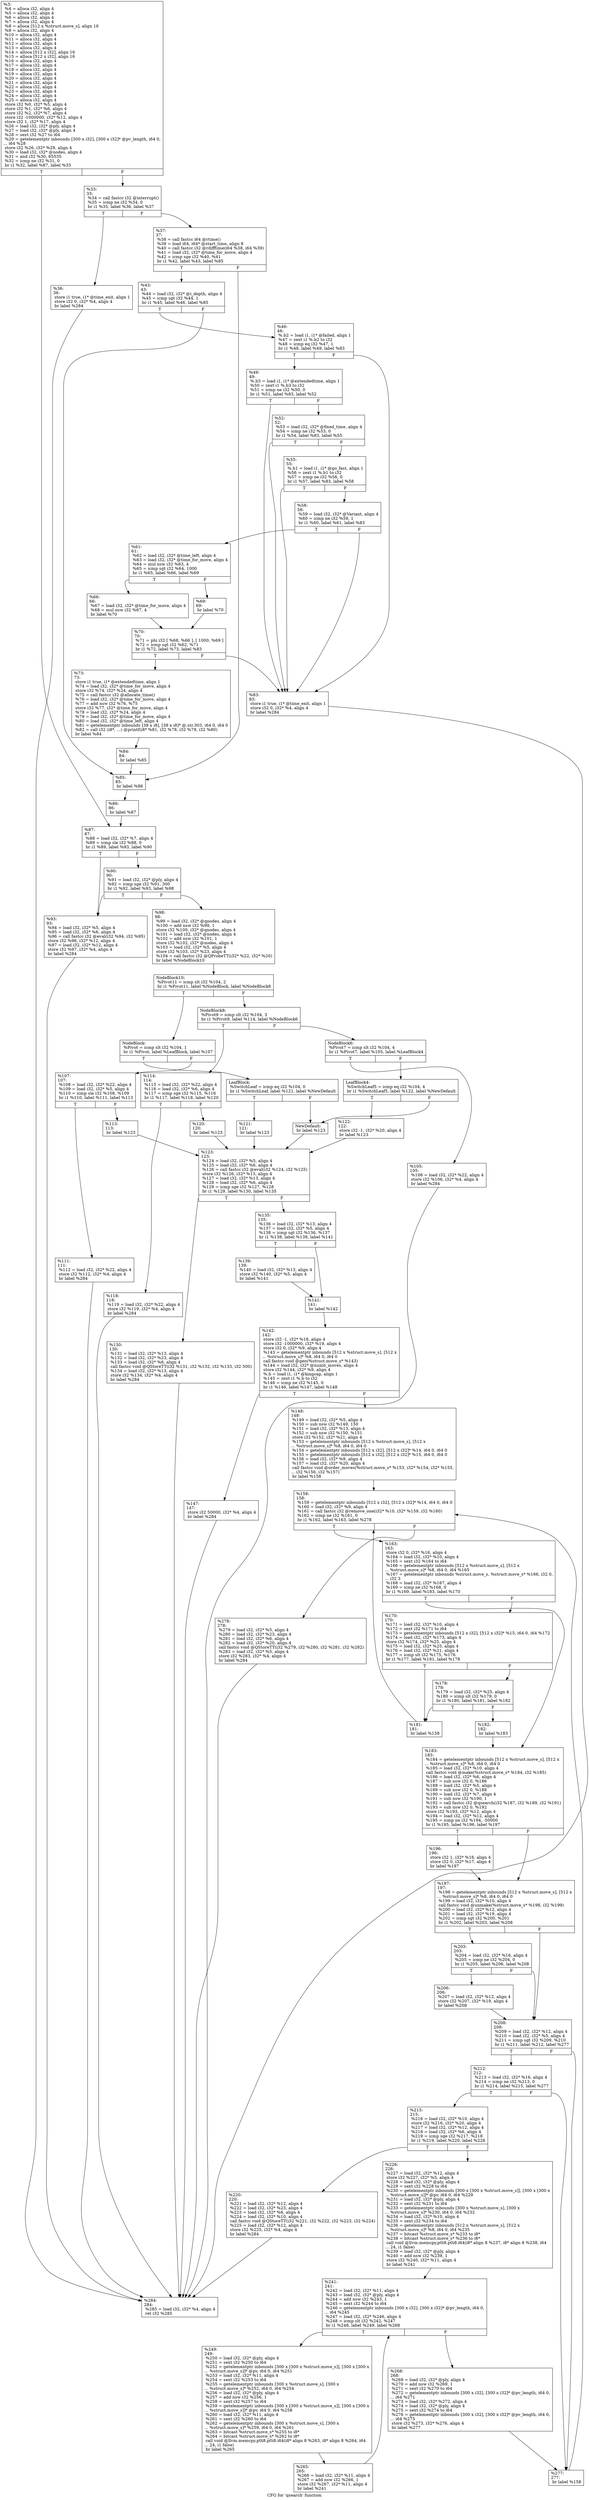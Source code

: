 digraph "CFG for 'qsearch' function" {
	label="CFG for 'qsearch' function";

	Node0x26f9700 [shape=record,label="{%3:\l  %4 = alloca i32, align 4\l  %5 = alloca i32, align 4\l  %6 = alloca i32, align 4\l  %7 = alloca i32, align 4\l  %8 = alloca [512 x %struct.move_s], align 16\l  %9 = alloca i32, align 4\l  %10 = alloca i32, align 4\l  %11 = alloca i32, align 4\l  %12 = alloca i32, align 4\l  %13 = alloca i32, align 4\l  %14 = alloca [512 x i32], align 16\l  %15 = alloca [512 x i32], align 16\l  %16 = alloca i32, align 4\l  %17 = alloca i32, align 4\l  %18 = alloca i32, align 4\l  %19 = alloca i32, align 4\l  %20 = alloca i32, align 4\l  %21 = alloca i32, align 4\l  %22 = alloca i32, align 4\l  %23 = alloca i32, align 4\l  %24 = alloca i32, align 4\l  %25 = alloca i32, align 4\l  store i32 %0, i32* %5, align 4\l  store i32 %1, i32* %6, align 4\l  store i32 %2, i32* %7, align 4\l  store i32 -1000000, i32* %12, align 4\l  store i32 1, i32* %17, align 4\l  %26 = load i32, i32* @ply, align 4\l  %27 = load i32, i32* @ply, align 4\l  %28 = sext i32 %27 to i64\l  %29 = getelementptr inbounds [300 x i32], [300 x i32]* @pv_length, i64 0,\l... i64 %28\l  store i32 %26, i32* %29, align 4\l  %30 = load i32, i32* @nodes, align 4\l  %31 = and i32 %30, 65535\l  %32 = icmp ne i32 %31, 0\l  br i1 %32, label %87, label %33\l|{<s0>T|<s1>F}}"];
	Node0x26f9700:s0 -> Node0x2716ea0;
	Node0x26f9700:s1 -> Node0x2716900;
	Node0x2716900 [shape=record,label="{%33:\l33:                                               \l  %34 = call fastcc i32 @interrupt()\l  %35 = icmp ne i32 %34, 0\l  br i1 %35, label %36, label %37\l|{<s0>T|<s1>F}}"];
	Node0x2716900:s0 -> Node0x2716950;
	Node0x2716900:s1 -> Node0x27169a0;
	Node0x2716950 [shape=record,label="{%36:\l36:                                               \l  store i1 true, i1* @time_exit, align 1\l  store i32 0, i32* %4, align 4\l  br label %284\l}"];
	Node0x2716950 -> Node0x2717e40;
	Node0x27169a0 [shape=record,label="{%37:\l37:                                               \l  %38 = call fastcc i64 @rtime()\l  %39 = load i64, i64* @start_time, align 8\l  %40 = call fastcc i32 @rdifftime(i64 %38, i64 %39)\l  %41 = load i32, i32* @time_for_move, align 4\l  %42 = icmp sge i32 %40, %41\l  br i1 %42, label %43, label %85\l|{<s0>T|<s1>F}}"];
	Node0x27169a0:s0 -> Node0x27169f0;
	Node0x27169a0:s1 -> Node0x2716e00;
	Node0x27169f0 [shape=record,label="{%43:\l43:                                               \l  %44 = load i32, i32* @i_depth, align 4\l  %45 = icmp sgt i32 %44, 1\l  br i1 %45, label %46, label %85\l|{<s0>T|<s1>F}}"];
	Node0x27169f0:s0 -> Node0x2716a40;
	Node0x27169f0:s1 -> Node0x2716e00;
	Node0x2716a40 [shape=record,label="{%46:\l46:                                               \l  %.b2 = load i1, i1* @failed, align 1\l  %47 = zext i1 %.b2 to i32\l  %48 = icmp eq i32 %47, 1\l  br i1 %48, label %49, label %83\l|{<s0>T|<s1>F}}"];
	Node0x2716a40:s0 -> Node0x2716a90;
	Node0x2716a40:s1 -> Node0x2716d60;
	Node0x2716a90 [shape=record,label="{%49:\l49:                                               \l  %.b3 = load i1, i1* @extendedtime, align 1\l  %50 = zext i1 %.b3 to i32\l  %51 = icmp ne i32 %50, 0\l  br i1 %51, label %83, label %52\l|{<s0>T|<s1>F}}"];
	Node0x2716a90:s0 -> Node0x2716d60;
	Node0x2716a90:s1 -> Node0x2716ae0;
	Node0x2716ae0 [shape=record,label="{%52:\l52:                                               \l  %53 = load i32, i32* @fixed_time, align 4\l  %54 = icmp ne i32 %53, 0\l  br i1 %54, label %83, label %55\l|{<s0>T|<s1>F}}"];
	Node0x2716ae0:s0 -> Node0x2716d60;
	Node0x2716ae0:s1 -> Node0x2716b30;
	Node0x2716b30 [shape=record,label="{%55:\l55:                                               \l  %.b1 = load i1, i1* @go_fast, align 1\l  %56 = zext i1 %.b1 to i32\l  %57 = icmp ne i32 %56, 0\l  br i1 %57, label %83, label %58\l|{<s0>T|<s1>F}}"];
	Node0x2716b30:s0 -> Node0x2716d60;
	Node0x2716b30:s1 -> Node0x2716b80;
	Node0x2716b80 [shape=record,label="{%58:\l58:                                               \l  %59 = load i32, i32* @Variant, align 4\l  %60 = icmp ne i32 %59, 1\l  br i1 %60, label %61, label %83\l|{<s0>T|<s1>F}}"];
	Node0x2716b80:s0 -> Node0x2716bd0;
	Node0x2716b80:s1 -> Node0x2716d60;
	Node0x2716bd0 [shape=record,label="{%61:\l61:                                               \l  %62 = load i32, i32* @time_left, align 4\l  %63 = load i32, i32* @time_for_move, align 4\l  %64 = mul nsw i32 %63, 4\l  %65 = icmp sgt i32 %64, 1000\l  br i1 %65, label %66, label %69\l|{<s0>T|<s1>F}}"];
	Node0x2716bd0:s0 -> Node0x2716c20;
	Node0x2716bd0:s1 -> Node0x2716c70;
	Node0x2716c20 [shape=record,label="{%66:\l66:                                               \l  %67 = load i32, i32* @time_for_move, align 4\l  %68 = mul nsw i32 %67, 4\l  br label %70\l}"];
	Node0x2716c20 -> Node0x2716cc0;
	Node0x2716c70 [shape=record,label="{%69:\l69:                                               \l  br label %70\l}"];
	Node0x2716c70 -> Node0x2716cc0;
	Node0x2716cc0 [shape=record,label="{%70:\l70:                                               \l  %71 = phi i32 [ %68, %66 ], [ 1000, %69 ]\l  %72 = icmp sgt i32 %62, %71\l  br i1 %72, label %73, label %83\l|{<s0>T|<s1>F}}"];
	Node0x2716cc0:s0 -> Node0x2716d10;
	Node0x2716cc0:s1 -> Node0x2716d60;
	Node0x2716d10 [shape=record,label="{%73:\l73:                                               \l  store i1 true, i1* @extendedtime, align 1\l  %74 = load i32, i32* @time_for_move, align 4\l  store i32 %74, i32* %24, align 4\l  %75 = call fastcc i32 @allocate_time()\l  %76 = load i32, i32* @time_for_move, align 4\l  %77 = add nsw i32 %76, %75\l  store i32 %77, i32* @time_for_move, align 4\l  %78 = load i32, i32* %24, align 4\l  %79 = load i32, i32* @time_for_move, align 4\l  %80 = load i32, i32* @time_left, align 4\l  %81 = getelementptr inbounds [38 x i8], [38 x i8]* @.str.303, i64 0, i64 0\l  %82 = call i32 (i8*, ...) @printf(i8* %81, i32 %78, i32 %79, i32 %80)\l  br label %84\l}"];
	Node0x2716d10 -> Node0x2716db0;
	Node0x2716d60 [shape=record,label="{%83:\l83:                                               \l  store i1 true, i1* @time_exit, align 1\l  store i32 0, i32* %4, align 4\l  br label %284\l}"];
	Node0x2716d60 -> Node0x2717e40;
	Node0x2716db0 [shape=record,label="{%84:\l84:                                               \l  br label %85\l}"];
	Node0x2716db0 -> Node0x2716e00;
	Node0x2716e00 [shape=record,label="{%85:\l85:                                               \l  br label %86\l}"];
	Node0x2716e00 -> Node0x2716e50;
	Node0x2716e50 [shape=record,label="{%86:\l86:                                               \l  br label %87\l}"];
	Node0x2716e50 -> Node0x2716ea0;
	Node0x2716ea0 [shape=record,label="{%87:\l87:                                               \l  %88 = load i32, i32* %7, align 4\l  %89 = icmp sle i32 %88, 0\l  br i1 %89, label %93, label %90\l|{<s0>T|<s1>F}}"];
	Node0x2716ea0:s0 -> Node0x2716f40;
	Node0x2716ea0:s1 -> Node0x2716ef0;
	Node0x2716ef0 [shape=record,label="{%90:\l90:                                               \l  %91 = load i32, i32* @ply, align 4\l  %92 = icmp sge i32 %91, 300\l  br i1 %92, label %93, label %98\l|{<s0>T|<s1>F}}"];
	Node0x2716ef0:s0 -> Node0x2716f40;
	Node0x2716ef0:s1 -> Node0x2716f90;
	Node0x2716f40 [shape=record,label="{%93:\l93:                                               \l  %94 = load i32, i32* %5, align 4\l  %95 = load i32, i32* %6, align 4\l  %96 = call fastcc i32 @eval(i32 %94, i32 %95)\l  store i32 %96, i32* %12, align 4\l  %97 = load i32, i32* %12, align 4\l  store i32 %97, i32* %4, align 4\l  br label %284\l}"];
	Node0x2716f40 -> Node0x2717e40;
	Node0x2716f90 [shape=record,label="{%98:\l98:                                               \l  %99 = load i32, i32* @qnodes, align 4\l  %100 = add nsw i32 %99, 1\l  store i32 %100, i32* @qnodes, align 4\l  %101 = load i32, i32* @nodes, align 4\l  %102 = add nsw i32 %101, 1\l  store i32 %102, i32* @nodes, align 4\l  %103 = load i32, i32* %5, align 4\l  store i32 %103, i32* %23, align 4\l  %104 = call fastcc i32 @QProbeTT(i32* %22, i32* %20)\l  br label %NodeBlock10\l}"];
	Node0x2716f90 -> Node0x2716fe0;
	Node0x2716fe0 [shape=record,label="{NodeBlock10:                                      \l  %Pivot11 = icmp slt i32 %104, 2\l  br i1 %Pivot11, label %NodeBlock, label %NodeBlock8\l|{<s0>T|<s1>F}}"];
	Node0x2716fe0:s0 -> Node0x2717120;
	Node0x2716fe0:s1 -> Node0x2717030;
	Node0x2717030 [shape=record,label="{NodeBlock8:                                       \l  %Pivot9 = icmp slt i32 %104, 3\l  br i1 %Pivot9, label %114, label %NodeBlock6\l|{<s0>T|<s1>F}}"];
	Node0x2717030:s0 -> Node0x2717300;
	Node0x2717030:s1 -> Node0x2717080;
	Node0x2717080 [shape=record,label="{NodeBlock6:                                       \l  %Pivot7 = icmp slt i32 %104, 4\l  br i1 %Pivot7, label %105, label %LeafBlock4\l|{<s0>T|<s1>F}}"];
	Node0x2717080:s0 -> Node0x27171c0;
	Node0x2717080:s1 -> Node0x27170d0;
	Node0x27170d0 [shape=record,label="{LeafBlock4:                                       \l  %SwitchLeaf5 = icmp eq i32 %104, 4\l  br i1 %SwitchLeaf5, label %122, label %NewDefault\l|{<s0>T|<s1>F}}"];
	Node0x27170d0:s0 -> Node0x2717440;
	Node0x27170d0:s1 -> Node0x2717490;
	Node0x2717120 [shape=record,label="{NodeBlock:                                        \l  %Pivot = icmp slt i32 %104, 1\l  br i1 %Pivot, label %LeafBlock, label %107\l|{<s0>T|<s1>F}}"];
	Node0x2717120:s0 -> Node0x2717170;
	Node0x2717120:s1 -> Node0x2717210;
	Node0x2717170 [shape=record,label="{LeafBlock:                                        \l  %SwitchLeaf = icmp eq i32 %104, 0\l  br i1 %SwitchLeaf, label %121, label %NewDefault\l|{<s0>T|<s1>F}}"];
	Node0x2717170:s0 -> Node0x27173f0;
	Node0x2717170:s1 -> Node0x2717490;
	Node0x27171c0 [shape=record,label="{%105:\l105:                                              \l  %106 = load i32, i32* %22, align 4\l  store i32 %106, i32* %4, align 4\l  br label %284\l}"];
	Node0x27171c0 -> Node0x2717e40;
	Node0x2717210 [shape=record,label="{%107:\l107:                                              \l  %108 = load i32, i32* %22, align 4\l  %109 = load i32, i32* %5, align 4\l  %110 = icmp sle i32 %108, %109\l  br i1 %110, label %111, label %113\l|{<s0>T|<s1>F}}"];
	Node0x2717210:s0 -> Node0x2717260;
	Node0x2717210:s1 -> Node0x27172b0;
	Node0x2717260 [shape=record,label="{%111:\l111:                                              \l  %112 = load i32, i32* %22, align 4\l  store i32 %112, i32* %4, align 4\l  br label %284\l}"];
	Node0x2717260 -> Node0x2717e40;
	Node0x27172b0 [shape=record,label="{%113:\l113:                                              \l  br label %123\l}"];
	Node0x27172b0 -> Node0x27174e0;
	Node0x2717300 [shape=record,label="{%114:\l114:                                              \l  %115 = load i32, i32* %22, align 4\l  %116 = load i32, i32* %6, align 4\l  %117 = icmp sge i32 %115, %116\l  br i1 %117, label %118, label %120\l|{<s0>T|<s1>F}}"];
	Node0x2717300:s0 -> Node0x2717350;
	Node0x2717300:s1 -> Node0x27173a0;
	Node0x2717350 [shape=record,label="{%118:\l118:                                              \l  %119 = load i32, i32* %22, align 4\l  store i32 %119, i32* %4, align 4\l  br label %284\l}"];
	Node0x2717350 -> Node0x2717e40;
	Node0x27173a0 [shape=record,label="{%120:\l120:                                              \l  br label %123\l}"];
	Node0x27173a0 -> Node0x27174e0;
	Node0x27173f0 [shape=record,label="{%121:\l121:                                              \l  br label %123\l}"];
	Node0x27173f0 -> Node0x27174e0;
	Node0x2717440 [shape=record,label="{%122:\l122:                                              \l  store i32 -1, i32* %20, align 4\l  br label %123\l}"];
	Node0x2717440 -> Node0x27174e0;
	Node0x2717490 [shape=record,label="{NewDefault:                                       \l  br label %123\l}"];
	Node0x2717490 -> Node0x27174e0;
	Node0x27174e0 [shape=record,label="{%123:\l123:                                              \l  %124 = load i32, i32* %5, align 4\l  %125 = load i32, i32* %6, align 4\l  %126 = call fastcc i32 @eval(i32 %124, i32 %125)\l  store i32 %126, i32* %13, align 4\l  %127 = load i32, i32* %13, align 4\l  %128 = load i32, i32* %6, align 4\l  %129 = icmp sge i32 %127, %128\l  br i1 %129, label %130, label %135\l|{<s0>T|<s1>F}}"];
	Node0x27174e0:s0 -> Node0x2717530;
	Node0x27174e0:s1 -> Node0x2717580;
	Node0x2717530 [shape=record,label="{%130:\l130:                                              \l  %131 = load i32, i32* %13, align 4\l  %132 = load i32, i32* %23, align 4\l  %133 = load i32, i32* %6, align 4\l  call fastcc void @QStoreTT(i32 %131, i32 %132, i32 %133, i32 500)\l  %134 = load i32, i32* %13, align 4\l  store i32 %134, i32* %4, align 4\l  br label %284\l}"];
	Node0x2717530 -> Node0x2717e40;
	Node0x2717580 [shape=record,label="{%135:\l135:                                              \l  %136 = load i32, i32* %13, align 4\l  %137 = load i32, i32* %5, align 4\l  %138 = icmp sgt i32 %136, %137\l  br i1 %138, label %139, label %141\l|{<s0>T|<s1>F}}"];
	Node0x2717580:s0 -> Node0x27175d0;
	Node0x2717580:s1 -> Node0x2717620;
	Node0x27175d0 [shape=record,label="{%139:\l139:                                              \l  %140 = load i32, i32* %13, align 4\l  store i32 %140, i32* %5, align 4\l  br label %141\l}"];
	Node0x27175d0 -> Node0x2717620;
	Node0x2717620 [shape=record,label="{%141:\l141:                                              \l  br label %142\l}"];
	Node0x2717620 -> Node0x2717670;
	Node0x2717670 [shape=record,label="{%142:\l142:                                              \l  store i32 -1, i32* %18, align 4\l  store i32 -1000000, i32* %19, align 4\l  store i32 0, i32* %9, align 4\l  %143 = getelementptr inbounds [512 x %struct.move_s], [512 x\l... %struct.move_s]* %8, i64 0, i64 0\l  call fastcc void @gen(%struct.move_s* %143)\l  %144 = load i32, i32* @numb_moves, align 4\l  store i32 %144, i32* %9, align 4\l  %.b = load i1, i1* @kingcap, align 1\l  %145 = zext i1 %.b to i32\l  %146 = icmp ne i32 %145, 0\l  br i1 %146, label %147, label %148\l|{<s0>T|<s1>F}}"];
	Node0x2717670:s0 -> Node0x27176c0;
	Node0x2717670:s1 -> Node0x2717710;
	Node0x27176c0 [shape=record,label="{%147:\l147:                                              \l  store i32 50000, i32* %4, align 4\l  br label %284\l}"];
	Node0x27176c0 -> Node0x2717e40;
	Node0x2717710 [shape=record,label="{%148:\l148:                                              \l  %149 = load i32, i32* %5, align 4\l  %150 = sub nsw i32 %149, 150\l  %151 = load i32, i32* %13, align 4\l  %152 = sub nsw i32 %150, %151\l  store i32 %152, i32* %21, align 4\l  %153 = getelementptr inbounds [512 x %struct.move_s], [512 x\l... %struct.move_s]* %8, i64 0, i64 0\l  %154 = getelementptr inbounds [512 x i32], [512 x i32]* %14, i64 0, i64 0\l  %155 = getelementptr inbounds [512 x i32], [512 x i32]* %15, i64 0, i64 0\l  %156 = load i32, i32* %9, align 4\l  %157 = load i32, i32* %20, align 4\l  call fastcc void @order_moves(%struct.move_s* %153, i32* %154, i32* %155,\l... i32 %156, i32 %157)\l  br label %158\l}"];
	Node0x2717710 -> Node0x2717760;
	Node0x2717760 [shape=record,label="{%158:\l158:                                              \l  %159 = getelementptr inbounds [512 x i32], [512 x i32]* %14, i64 0, i64 0\l  %160 = load i32, i32* %9, align 4\l  %161 = call fastcc i32 @remove_one(i32* %10, i32* %159, i32 %160)\l  %162 = icmp ne i32 %161, 0\l  br i1 %162, label %163, label %278\l|{<s0>T|<s1>F}}"];
	Node0x2717760:s0 -> Node0x27177b0;
	Node0x2717760:s1 -> Node0x2717df0;
	Node0x27177b0 [shape=record,label="{%163:\l163:                                              \l  store i32 0, i32* %16, align 4\l  %164 = load i32, i32* %10, align 4\l  %165 = sext i32 %164 to i64\l  %166 = getelementptr inbounds [512 x %struct.move_s], [512 x\l... %struct.move_s]* %8, i64 0, i64 %165\l  %167 = getelementptr inbounds %struct.move_s, %struct.move_s* %166, i32 0,\l... i32 3\l  %168 = load i32, i32* %167, align 4\l  %169 = icmp ne i32 %168, 0\l  br i1 %169, label %183, label %170\l|{<s0>T|<s1>F}}"];
	Node0x27177b0:s0 -> Node0x2717940;
	Node0x27177b0:s1 -> Node0x2717800;
	Node0x2717800 [shape=record,label="{%170:\l170:                                              \l  %171 = load i32, i32* %10, align 4\l  %172 = sext i32 %171 to i64\l  %173 = getelementptr inbounds [512 x i32], [512 x i32]* %15, i64 0, i64 %172\l  %174 = load i32, i32* %173, align 4\l  store i32 %174, i32* %25, align 4\l  %175 = load i32, i32* %25, align 4\l  %176 = load i32, i32* %21, align 4\l  %177 = icmp slt i32 %175, %176\l  br i1 %177, label %181, label %178\l|{<s0>T|<s1>F}}"];
	Node0x2717800:s0 -> Node0x27178a0;
	Node0x2717800:s1 -> Node0x2717850;
	Node0x2717850 [shape=record,label="{%178:\l178:                                              \l  %179 = load i32, i32* %25, align 4\l  %180 = icmp slt i32 %179, 0\l  br i1 %180, label %181, label %182\l|{<s0>T|<s1>F}}"];
	Node0x2717850:s0 -> Node0x27178a0;
	Node0x2717850:s1 -> Node0x27178f0;
	Node0x27178a0 [shape=record,label="{%181:\l181:                                              \l  br label %158\l}"];
	Node0x27178a0 -> Node0x2717760;
	Node0x27178f0 [shape=record,label="{%182:\l182:                                              \l  br label %183\l}"];
	Node0x27178f0 -> Node0x2717940;
	Node0x2717940 [shape=record,label="{%183:\l183:                                              \l  %184 = getelementptr inbounds [512 x %struct.move_s], [512 x\l... %struct.move_s]* %8, i64 0, i64 0\l  %185 = load i32, i32* %10, align 4\l  call fastcc void @make(%struct.move_s* %184, i32 %185)\l  %186 = load i32, i32* %6, align 4\l  %187 = sub nsw i32 0, %186\l  %188 = load i32, i32* %5, align 4\l  %189 = sub nsw i32 0, %188\l  %190 = load i32, i32* %7, align 4\l  %191 = sub nsw i32 %190, 1\l  %192 = call fastcc i32 @qsearch(i32 %187, i32 %189, i32 %191)\l  %193 = sub nsw i32 0, %192\l  store i32 %193, i32* %12, align 4\l  %194 = load i32, i32* %12, align 4\l  %195 = icmp ne i32 %194, -50000\l  br i1 %195, label %196, label %197\l|{<s0>T|<s1>F}}"];
	Node0x2717940:s0 -> Node0x2717990;
	Node0x2717940:s1 -> Node0x27179e0;
	Node0x2717990 [shape=record,label="{%196:\l196:                                              \l  store i32 1, i32* %16, align 4\l  store i32 0, i32* %17, align 4\l  br label %197\l}"];
	Node0x2717990 -> Node0x27179e0;
	Node0x27179e0 [shape=record,label="{%197:\l197:                                              \l  %198 = getelementptr inbounds [512 x %struct.move_s], [512 x\l... %struct.move_s]* %8, i64 0, i64 0\l  %199 = load i32, i32* %10, align 4\l  call fastcc void @unmake(%struct.move_s* %198, i32 %199)\l  %200 = load i32, i32* %12, align 4\l  %201 = load i32, i32* %19, align 4\l  %202 = icmp sgt i32 %200, %201\l  br i1 %202, label %203, label %208\l|{<s0>T|<s1>F}}"];
	Node0x27179e0:s0 -> Node0x2717a30;
	Node0x27179e0:s1 -> Node0x2717ad0;
	Node0x2717a30 [shape=record,label="{%203:\l203:                                              \l  %204 = load i32, i32* %16, align 4\l  %205 = icmp ne i32 %204, 0\l  br i1 %205, label %206, label %208\l|{<s0>T|<s1>F}}"];
	Node0x2717a30:s0 -> Node0x2717a80;
	Node0x2717a30:s1 -> Node0x2717ad0;
	Node0x2717a80 [shape=record,label="{%206:\l206:                                              \l  %207 = load i32, i32* %12, align 4\l  store i32 %207, i32* %19, align 4\l  br label %208\l}"];
	Node0x2717a80 -> Node0x2717ad0;
	Node0x2717ad0 [shape=record,label="{%208:\l208:                                              \l  %209 = load i32, i32* %12, align 4\l  %210 = load i32, i32* %5, align 4\l  %211 = icmp sgt i32 %209, %210\l  br i1 %211, label %212, label %277\l|{<s0>T|<s1>F}}"];
	Node0x2717ad0:s0 -> Node0x2717b20;
	Node0x2717ad0:s1 -> Node0x2717da0;
	Node0x2717b20 [shape=record,label="{%212:\l212:                                              \l  %213 = load i32, i32* %16, align 4\l  %214 = icmp ne i32 %213, 0\l  br i1 %214, label %215, label %277\l|{<s0>T|<s1>F}}"];
	Node0x2717b20:s0 -> Node0x2717b70;
	Node0x2717b20:s1 -> Node0x2717da0;
	Node0x2717b70 [shape=record,label="{%215:\l215:                                              \l  %216 = load i32, i32* %10, align 4\l  store i32 %216, i32* %20, align 4\l  %217 = load i32, i32* %12, align 4\l  %218 = load i32, i32* %6, align 4\l  %219 = icmp sge i32 %217, %218\l  br i1 %219, label %220, label %226\l|{<s0>T|<s1>F}}"];
	Node0x2717b70:s0 -> Node0x2717bc0;
	Node0x2717b70:s1 -> Node0x2717c10;
	Node0x2717bc0 [shape=record,label="{%220:\l220:                                              \l  %221 = load i32, i32* %12, align 4\l  %222 = load i32, i32* %23, align 4\l  %223 = load i32, i32* %6, align 4\l  %224 = load i32, i32* %10, align 4\l  call fastcc void @QStoreTT(i32 %221, i32 %222, i32 %223, i32 %224)\l  %225 = load i32, i32* %12, align 4\l  store i32 %225, i32* %4, align 4\l  br label %284\l}"];
	Node0x2717bc0 -> Node0x2717e40;
	Node0x2717c10 [shape=record,label="{%226:\l226:                                              \l  %227 = load i32, i32* %12, align 4\l  store i32 %227, i32* %5, align 4\l  %228 = load i32, i32* @ply, align 4\l  %229 = sext i32 %228 to i64\l  %230 = getelementptr inbounds [300 x [300 x %struct.move_s]], [300 x [300 x\l... %struct.move_s]]* @pv, i64 0, i64 %229\l  %231 = load i32, i32* @ply, align 4\l  %232 = sext i32 %231 to i64\l  %233 = getelementptr inbounds [300 x %struct.move_s], [300 x\l... %struct.move_s]* %230, i64 0, i64 %232\l  %234 = load i32, i32* %10, align 4\l  %235 = sext i32 %234 to i64\l  %236 = getelementptr inbounds [512 x %struct.move_s], [512 x\l... %struct.move_s]* %8, i64 0, i64 %235\l  %237 = bitcast %struct.move_s* %233 to i8*\l  %238 = bitcast %struct.move_s* %236 to i8*\l  call void @llvm.memcpy.p0i8.p0i8.i64(i8* align 8 %237, i8* align 8 %238, i64\l... 24, i1 false)\l  %239 = load i32, i32* @ply, align 4\l  %240 = add nsw i32 %239, 1\l  store i32 %240, i32* %11, align 4\l  br label %241\l}"];
	Node0x2717c10 -> Node0x2717c60;
	Node0x2717c60 [shape=record,label="{%241:\l241:                                              \l  %242 = load i32, i32* %11, align 4\l  %243 = load i32, i32* @ply, align 4\l  %244 = add nsw i32 %243, 1\l  %245 = sext i32 %244 to i64\l  %246 = getelementptr inbounds [300 x i32], [300 x i32]* @pv_length, i64 0,\l... i64 %245\l  %247 = load i32, i32* %246, align 4\l  %248 = icmp slt i32 %242, %247\l  br i1 %248, label %249, label %268\l|{<s0>T|<s1>F}}"];
	Node0x2717c60:s0 -> Node0x2717cb0;
	Node0x2717c60:s1 -> Node0x2717d50;
	Node0x2717cb0 [shape=record,label="{%249:\l249:                                              \l  %250 = load i32, i32* @ply, align 4\l  %251 = sext i32 %250 to i64\l  %252 = getelementptr inbounds [300 x [300 x %struct.move_s]], [300 x [300 x\l... %struct.move_s]]* @pv, i64 0, i64 %251\l  %253 = load i32, i32* %11, align 4\l  %254 = sext i32 %253 to i64\l  %255 = getelementptr inbounds [300 x %struct.move_s], [300 x\l... %struct.move_s]* %252, i64 0, i64 %254\l  %256 = load i32, i32* @ply, align 4\l  %257 = add nsw i32 %256, 1\l  %258 = sext i32 %257 to i64\l  %259 = getelementptr inbounds [300 x [300 x %struct.move_s]], [300 x [300 x\l... %struct.move_s]]* @pv, i64 0, i64 %258\l  %260 = load i32, i32* %11, align 4\l  %261 = sext i32 %260 to i64\l  %262 = getelementptr inbounds [300 x %struct.move_s], [300 x\l... %struct.move_s]* %259, i64 0, i64 %261\l  %263 = bitcast %struct.move_s* %255 to i8*\l  %264 = bitcast %struct.move_s* %262 to i8*\l  call void @llvm.memcpy.p0i8.p0i8.i64(i8* align 8 %263, i8* align 8 %264, i64\l... 24, i1 false)\l  br label %265\l}"];
	Node0x2717cb0 -> Node0x2717d00;
	Node0x2717d00 [shape=record,label="{%265:\l265:                                              \l  %266 = load i32, i32* %11, align 4\l  %267 = add nsw i32 %266, 1\l  store i32 %267, i32* %11, align 4\l  br label %241\l}"];
	Node0x2717d00 -> Node0x2717c60;
	Node0x2717d50 [shape=record,label="{%268:\l268:                                              \l  %269 = load i32, i32* @ply, align 4\l  %270 = add nsw i32 %269, 1\l  %271 = sext i32 %270 to i64\l  %272 = getelementptr inbounds [300 x i32], [300 x i32]* @pv_length, i64 0,\l... i64 %271\l  %273 = load i32, i32* %272, align 4\l  %274 = load i32, i32* @ply, align 4\l  %275 = sext i32 %274 to i64\l  %276 = getelementptr inbounds [300 x i32], [300 x i32]* @pv_length, i64 0,\l... i64 %275\l  store i32 %273, i32* %276, align 4\l  br label %277\l}"];
	Node0x2717d50 -> Node0x2717da0;
	Node0x2717da0 [shape=record,label="{%277:\l277:                                              \l  br label %158\l}"];
	Node0x2717da0 -> Node0x2717760;
	Node0x2717df0 [shape=record,label="{%278:\l278:                                              \l  %279 = load i32, i32* %5, align 4\l  %280 = load i32, i32* %23, align 4\l  %281 = load i32, i32* %6, align 4\l  %282 = load i32, i32* %20, align 4\l  call fastcc void @QStoreTT(i32 %279, i32 %280, i32 %281, i32 %282)\l  %283 = load i32, i32* %5, align 4\l  store i32 %283, i32* %4, align 4\l  br label %284\l}"];
	Node0x2717df0 -> Node0x2717e40;
	Node0x2717e40 [shape=record,label="{%284:\l284:                                              \l  %285 = load i32, i32* %4, align 4\l  ret i32 %285\l}"];
}
